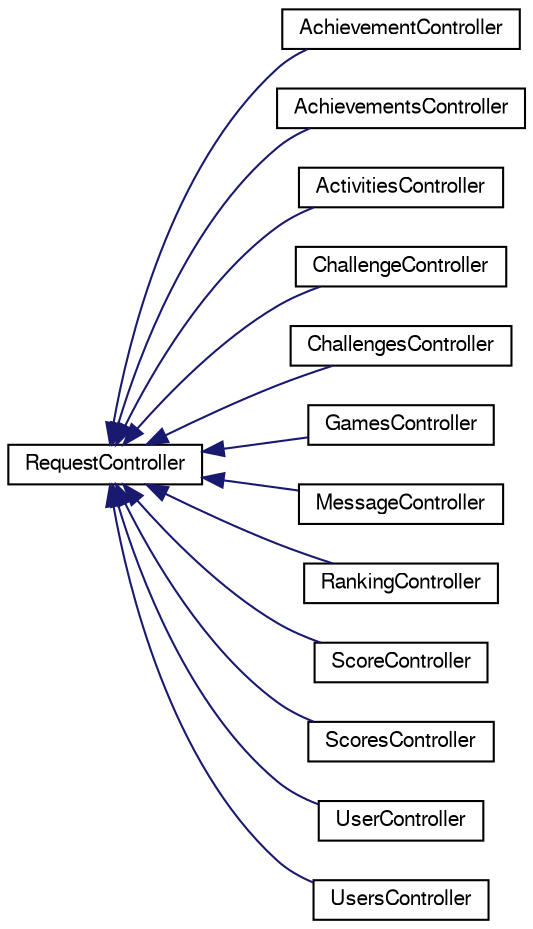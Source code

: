 digraph G
{
  edge [fontname="FreeSans",fontsize="10",labelfontname="FreeSans",labelfontsize="10"];
  node [fontname="FreeSans",fontsize="10",shape=record];
  rankdir=LR;
  Node1 [label="RequestController",height=0.2,width=0.4,color="black", fillcolor="white", style="filled",URL="$de/d39/classcom_1_1scoreloop_1_1client_1_1android_1_1core_1_1controller_1_1_request_controller.html"];
  Node1 -> Node2 [dir=back,color="midnightblue",fontsize="10",style="solid",fontname="FreeSans"];
  Node2 [label="AchievementController",height=0.2,width=0.4,color="black", fillcolor="white", style="filled",URL="$d4/d38/classcom_1_1scoreloop_1_1client_1_1android_1_1core_1_1controller_1_1_achievement_controller.html"];
  Node1 -> Node3 [dir=back,color="midnightblue",fontsize="10",style="solid",fontname="FreeSans"];
  Node3 [label="AchievementsController",height=0.2,width=0.4,color="black", fillcolor="white", style="filled",URL="$db/d76/classcom_1_1scoreloop_1_1client_1_1android_1_1core_1_1controller_1_1_achievements_controller.html"];
  Node1 -> Node4 [dir=back,color="midnightblue",fontsize="10",style="solid",fontname="FreeSans"];
  Node4 [label="ActivitiesController",height=0.2,width=0.4,color="black", fillcolor="white", style="filled",URL="$d1/d96/classcom_1_1scoreloop_1_1client_1_1android_1_1core_1_1controller_1_1_activities_controller.html"];
  Node1 -> Node5 [dir=back,color="midnightblue",fontsize="10",style="solid",fontname="FreeSans"];
  Node5 [label="ChallengeController",height=0.2,width=0.4,color="black", fillcolor="white", style="filled",URL="$d1/d7a/classcom_1_1scoreloop_1_1client_1_1android_1_1core_1_1controller_1_1_challenge_controller.html"];
  Node1 -> Node6 [dir=back,color="midnightblue",fontsize="10",style="solid",fontname="FreeSans"];
  Node6 [label="ChallengesController",height=0.2,width=0.4,color="black", fillcolor="white", style="filled",URL="$db/d98/classcom_1_1scoreloop_1_1client_1_1android_1_1core_1_1controller_1_1_challenges_controller.html"];
  Node1 -> Node7 [dir=back,color="midnightblue",fontsize="10",style="solid",fontname="FreeSans"];
  Node7 [label="GamesController",height=0.2,width=0.4,color="black", fillcolor="white", style="filled",URL="$df/de3/classcom_1_1scoreloop_1_1client_1_1android_1_1core_1_1controller_1_1_games_controller.html"];
  Node1 -> Node8 [dir=back,color="midnightblue",fontsize="10",style="solid",fontname="FreeSans"];
  Node8 [label="MessageController",height=0.2,width=0.4,color="black", fillcolor="white", style="filled",URL="$d5/de5/classcom_1_1scoreloop_1_1client_1_1android_1_1core_1_1controller_1_1_message_controller.html"];
  Node1 -> Node9 [dir=back,color="midnightblue",fontsize="10",style="solid",fontname="FreeSans"];
  Node9 [label="RankingController",height=0.2,width=0.4,color="black", fillcolor="white", style="filled",URL="$d9/db4/classcom_1_1scoreloop_1_1client_1_1android_1_1core_1_1controller_1_1_ranking_controller.html"];
  Node1 -> Node10 [dir=back,color="midnightblue",fontsize="10",style="solid",fontname="FreeSans"];
  Node10 [label="ScoreController",height=0.2,width=0.4,color="black", fillcolor="white", style="filled",URL="$d0/dcf/classcom_1_1scoreloop_1_1client_1_1android_1_1core_1_1controller_1_1_score_controller.html"];
  Node1 -> Node11 [dir=back,color="midnightblue",fontsize="10",style="solid",fontname="FreeSans"];
  Node11 [label="ScoresController",height=0.2,width=0.4,color="black", fillcolor="white", style="filled",URL="$d8/dc3/classcom_1_1scoreloop_1_1client_1_1android_1_1core_1_1controller_1_1_scores_controller.html"];
  Node1 -> Node12 [dir=back,color="midnightblue",fontsize="10",style="solid",fontname="FreeSans"];
  Node12 [label="UserController",height=0.2,width=0.4,color="black", fillcolor="white", style="filled",URL="$da/d1c/classcom_1_1scoreloop_1_1client_1_1android_1_1core_1_1controller_1_1_user_controller.html"];
  Node1 -> Node13 [dir=back,color="midnightblue",fontsize="10",style="solid",fontname="FreeSans"];
  Node13 [label="UsersController",height=0.2,width=0.4,color="black", fillcolor="white", style="filled",URL="$d6/d1d/classcom_1_1scoreloop_1_1client_1_1android_1_1core_1_1controller_1_1_users_controller.html"];
}
